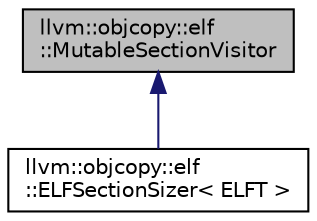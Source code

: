 digraph "llvm::objcopy::elf::MutableSectionVisitor"
{
 // LATEX_PDF_SIZE
  bgcolor="transparent";
  edge [fontname="Helvetica",fontsize="10",labelfontname="Helvetica",labelfontsize="10"];
  node [fontname="Helvetica",fontsize="10",shape=record];
  Node1 [label="llvm::objcopy::elf\l::MutableSectionVisitor",height=0.2,width=0.4,color="black", fillcolor="grey75", style="filled", fontcolor="black",tooltip=" "];
  Node1 -> Node2 [dir="back",color="midnightblue",fontsize="10",style="solid",fontname="Helvetica"];
  Node2 [label="llvm::objcopy::elf\l::ELFSectionSizer\< ELFT \>",height=0.2,width=0.4,color="black",URL="$classllvm_1_1objcopy_1_1elf_1_1ELFSectionSizer.html",tooltip=" "];
}
